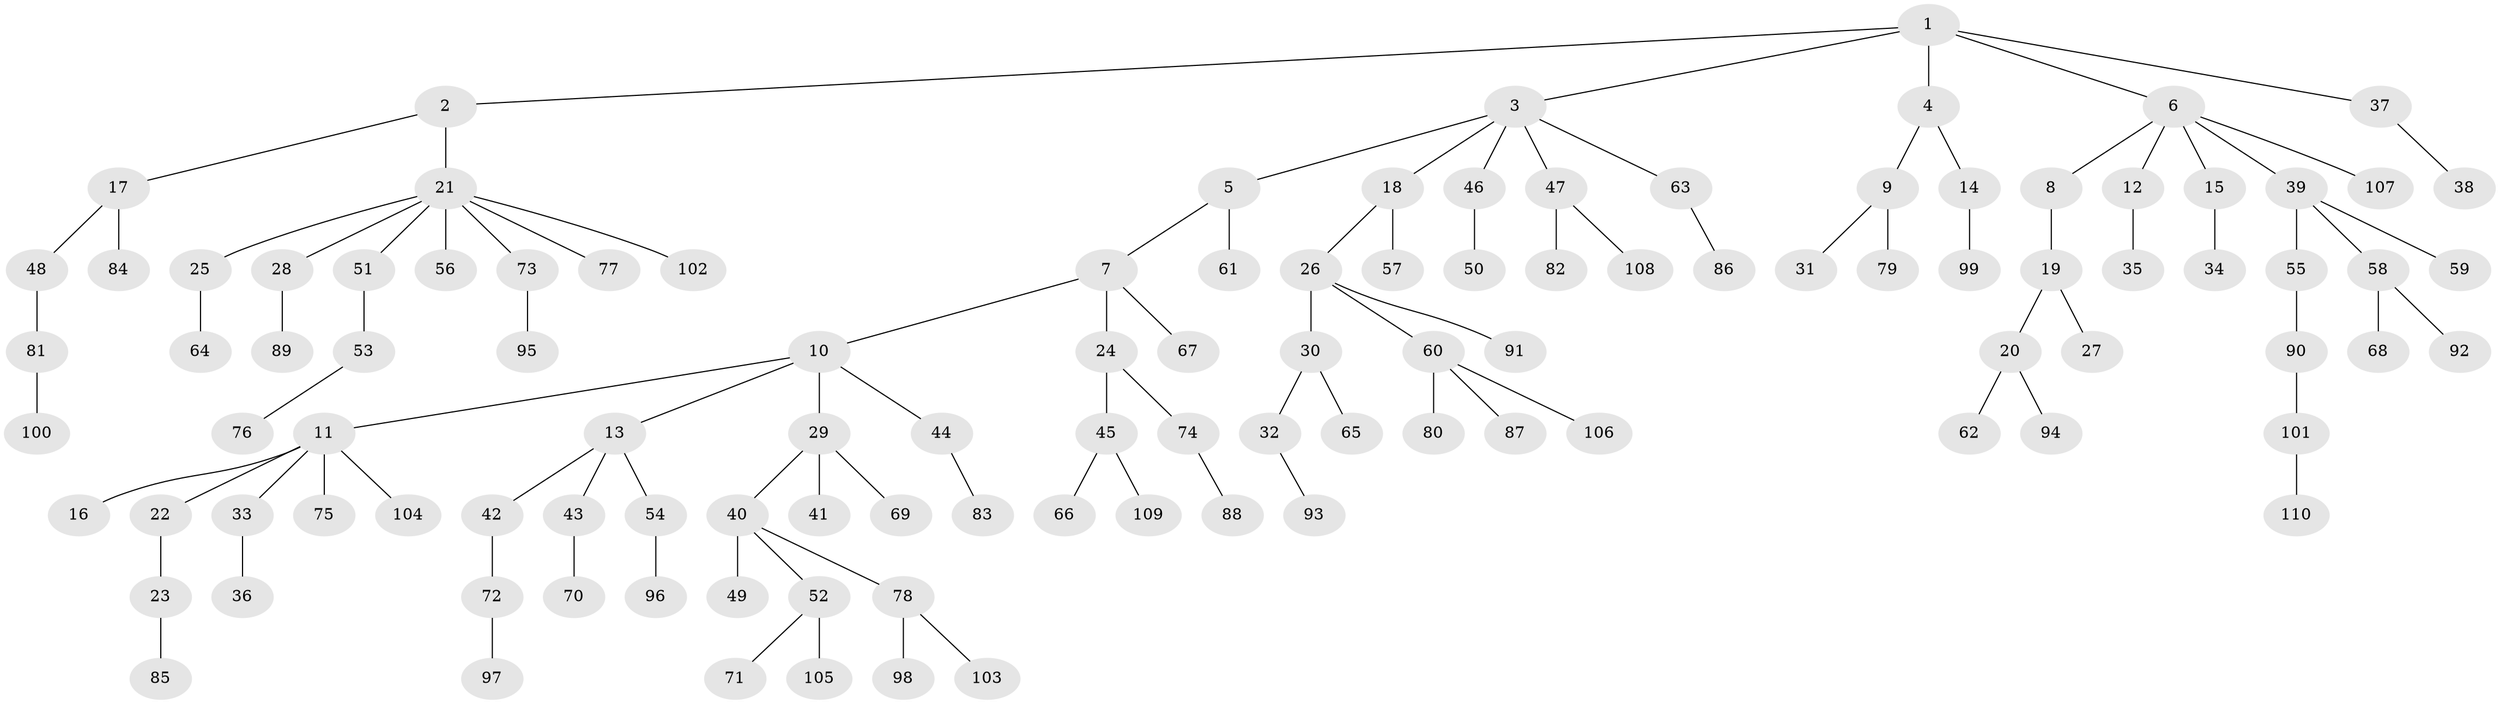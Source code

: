 // Generated by graph-tools (version 1.1) at 2025/53/03/09/25 04:53:35]
// undirected, 110 vertices, 109 edges
graph export_dot {
graph [start="1"]
  node [color=gray90,style=filled];
  1;
  2;
  3;
  4;
  5;
  6;
  7;
  8;
  9;
  10;
  11;
  12;
  13;
  14;
  15;
  16;
  17;
  18;
  19;
  20;
  21;
  22;
  23;
  24;
  25;
  26;
  27;
  28;
  29;
  30;
  31;
  32;
  33;
  34;
  35;
  36;
  37;
  38;
  39;
  40;
  41;
  42;
  43;
  44;
  45;
  46;
  47;
  48;
  49;
  50;
  51;
  52;
  53;
  54;
  55;
  56;
  57;
  58;
  59;
  60;
  61;
  62;
  63;
  64;
  65;
  66;
  67;
  68;
  69;
  70;
  71;
  72;
  73;
  74;
  75;
  76;
  77;
  78;
  79;
  80;
  81;
  82;
  83;
  84;
  85;
  86;
  87;
  88;
  89;
  90;
  91;
  92;
  93;
  94;
  95;
  96;
  97;
  98;
  99;
  100;
  101;
  102;
  103;
  104;
  105;
  106;
  107;
  108;
  109;
  110;
  1 -- 2;
  1 -- 3;
  1 -- 4;
  1 -- 6;
  1 -- 37;
  2 -- 17;
  2 -- 21;
  3 -- 5;
  3 -- 18;
  3 -- 46;
  3 -- 47;
  3 -- 63;
  4 -- 9;
  4 -- 14;
  5 -- 7;
  5 -- 61;
  6 -- 8;
  6 -- 12;
  6 -- 15;
  6 -- 39;
  6 -- 107;
  7 -- 10;
  7 -- 24;
  7 -- 67;
  8 -- 19;
  9 -- 31;
  9 -- 79;
  10 -- 11;
  10 -- 13;
  10 -- 29;
  10 -- 44;
  11 -- 16;
  11 -- 22;
  11 -- 33;
  11 -- 75;
  11 -- 104;
  12 -- 35;
  13 -- 42;
  13 -- 43;
  13 -- 54;
  14 -- 99;
  15 -- 34;
  17 -- 48;
  17 -- 84;
  18 -- 26;
  18 -- 57;
  19 -- 20;
  19 -- 27;
  20 -- 62;
  20 -- 94;
  21 -- 25;
  21 -- 28;
  21 -- 51;
  21 -- 56;
  21 -- 73;
  21 -- 77;
  21 -- 102;
  22 -- 23;
  23 -- 85;
  24 -- 45;
  24 -- 74;
  25 -- 64;
  26 -- 30;
  26 -- 60;
  26 -- 91;
  28 -- 89;
  29 -- 40;
  29 -- 41;
  29 -- 69;
  30 -- 32;
  30 -- 65;
  32 -- 93;
  33 -- 36;
  37 -- 38;
  39 -- 55;
  39 -- 58;
  39 -- 59;
  40 -- 49;
  40 -- 52;
  40 -- 78;
  42 -- 72;
  43 -- 70;
  44 -- 83;
  45 -- 66;
  45 -- 109;
  46 -- 50;
  47 -- 82;
  47 -- 108;
  48 -- 81;
  51 -- 53;
  52 -- 71;
  52 -- 105;
  53 -- 76;
  54 -- 96;
  55 -- 90;
  58 -- 68;
  58 -- 92;
  60 -- 80;
  60 -- 87;
  60 -- 106;
  63 -- 86;
  72 -- 97;
  73 -- 95;
  74 -- 88;
  78 -- 98;
  78 -- 103;
  81 -- 100;
  90 -- 101;
  101 -- 110;
}
